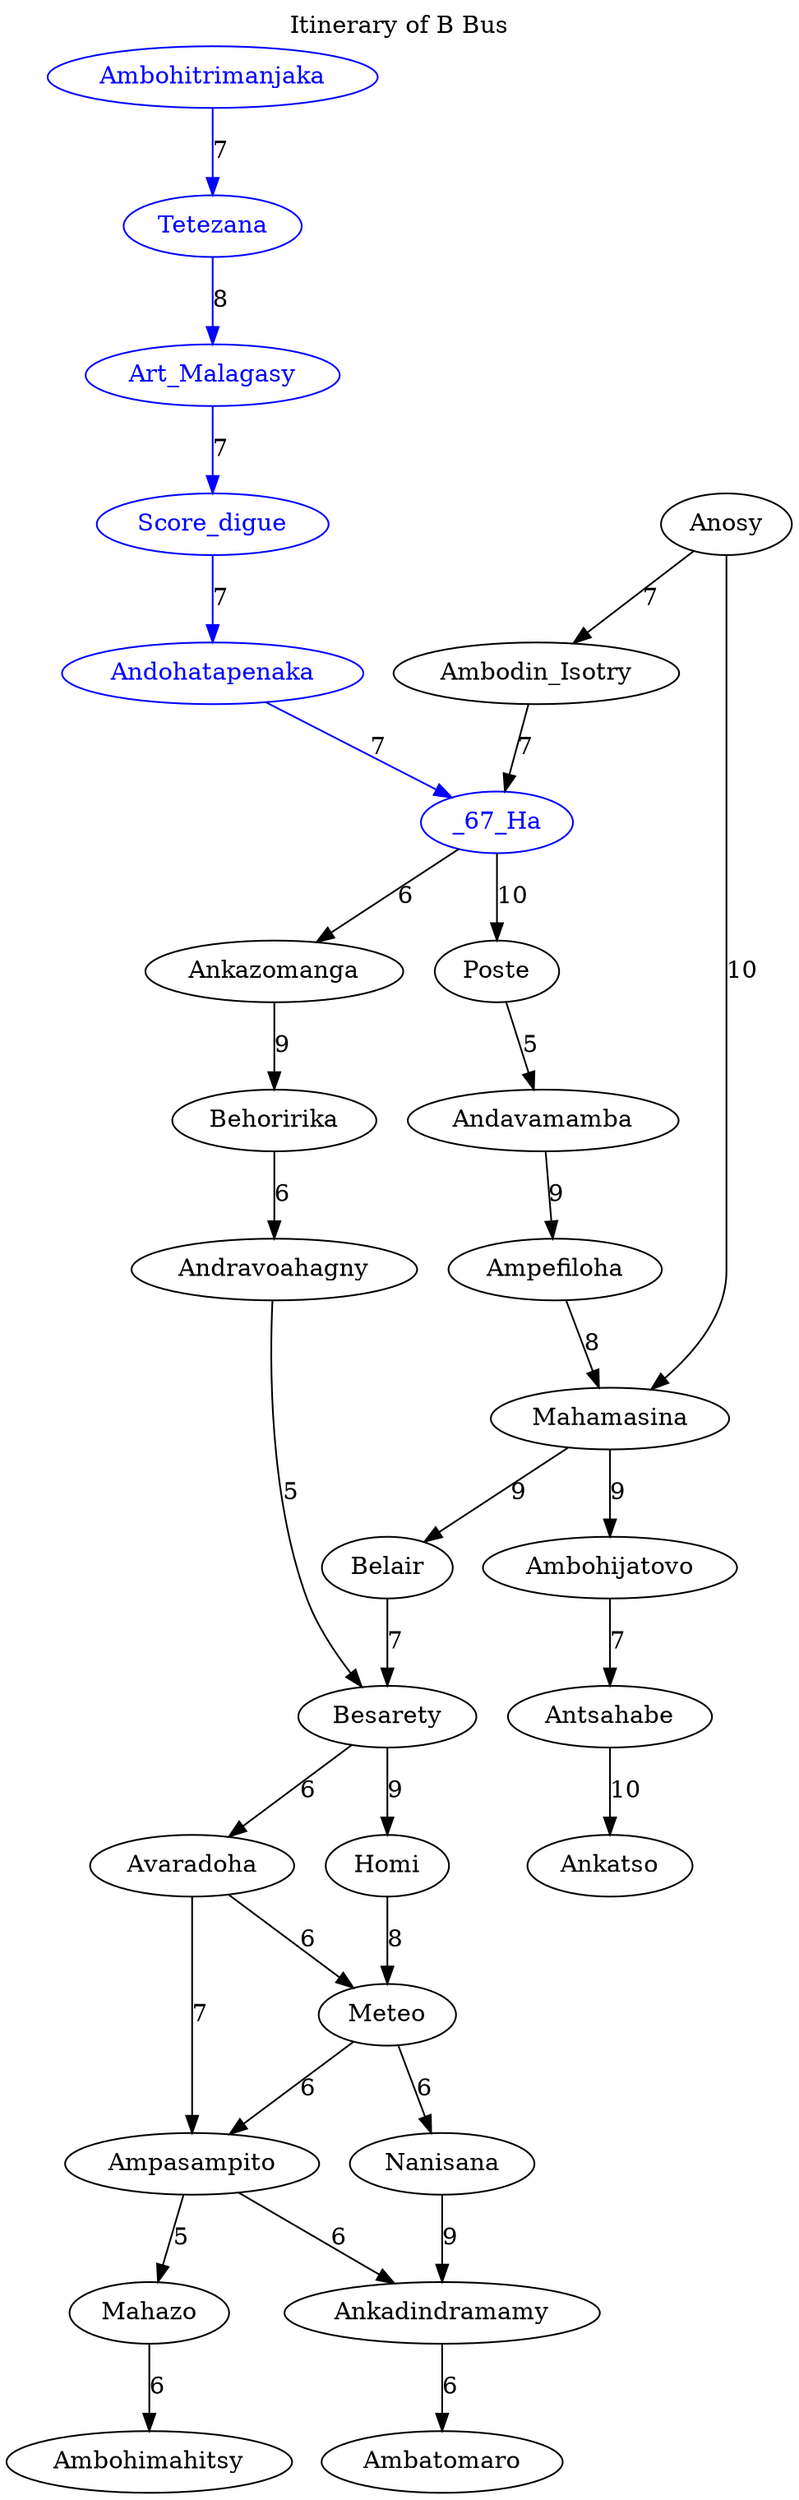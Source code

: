 digraph G {
	labelloc="t"	label="Itinerary of B Bus"	Ambodin_Isotry -> _67_Ha [weight=7, label="7"];
	Art_Malagasy -> Score_digue [color="blue", weight=7, label="7"];
	Antsahabe -> Ankatso [weight=10, label="10"];
	Andavamamba -> Ampefiloha [weight=9, label="9"];
	Ampefiloha -> Mahamasina [weight=8, label="8"];
	_67_Ha -> Poste [weight=10, label="10"];
	Meteo -> Ampasampito [weight=6, label="6"];
	Andohatapenaka -> _67_Ha [color="blue", weight=7, label="7"];
	Meteo -> Nanisana [weight=6, label="6"];
	Mahamasina -> Belair [weight=9, label="9"];
	Ankazomanga -> Behoririka [weight=9, label="9"];
	Andravoahagny -> Besarety [weight=5, label="5"];
	Besarety -> Avaradoha [weight=6, label="6"];
	Ambohitrimanjaka -> Tetezana [color="blue", weight=7, label="7"];
	Homi -> Meteo [weight=8, label="8"];
	Ampasampito -> Mahazo [weight=5, label="5"];
	Besarety -> Homi [weight=9, label="9"];
	Tetezana -> Art_Malagasy [color="blue", weight=8, label="8"];
	Ampasampito -> Ankadindramamy [weight=6, label="6"];
	Poste -> Andavamamba [weight=5, label="5"];
	_67_Ha -> Ankazomanga [weight=6, label="6"];
	Behoririka -> Andravoahagny [weight=6, label="6"];
	Score_digue -> Andohatapenaka [color="blue", weight=7, label="7"];
	Mahamasina -> Ambohijatovo [weight=9, label="9"];
	Anosy -> Mahamasina [weight=10, label="10"];
	Ankadindramamy -> Ambatomaro [weight=6, label="6"];
	Mahazo -> Ambohimahitsy [weight=6, label="6"];
	Anosy -> Ambodin_Isotry [weight=7, label="7"];
	Belair -> Besarety [weight=7, label="7"];
	Avaradoha -> Meteo [weight=6, label="6"];
	Ambohijatovo -> Antsahabe [weight=7, label="7"];
	Avaradoha -> Ampasampito [weight=7, label="7"];
	Nanisana -> Ankadindramamy [weight=9, label="9"];
	Art_Malagasy [color="blue", fontcolor="blue"];
	Andohatapenaka [color="blue", fontcolor="blue"];
	Tetezana [color="blue", fontcolor="blue"];
	_67_Ha [color="blue", fontcolor="blue"];
	Ambohitrimanjaka [color="blue", fontcolor="blue"];
	Score_digue [color="blue", fontcolor="blue"];
	Poste;
	Andavamamba;
	Mahamasina;
	Ambohijatovo;
	_67_Ha [color="blue", fontcolor="blue"];
	Ankatso;
	Ampefiloha;
	Antsahabe;
	Mahamasina;
	Anosy;
	Besarety;
	Meteo;
	Nanisana;
	Avaradoha;
	Belair;
	Ankadindramamy;
	Ambatomaro;
	Ampasampito;
	Anosy;
	Behoririka;
	Besarety;
	Meteo;
	Ambodin_Isotry;
	_67_Ha [color="blue", fontcolor="blue"];
	Ankazomanga;
	Homi;
	Andravoahagny;
	Ankadindramamy;
	Ambatomaro;
	Ampasampito;
	Besarety;
	Ambohimahitsy;
	Avaradoha;
	Mahazo;
}
